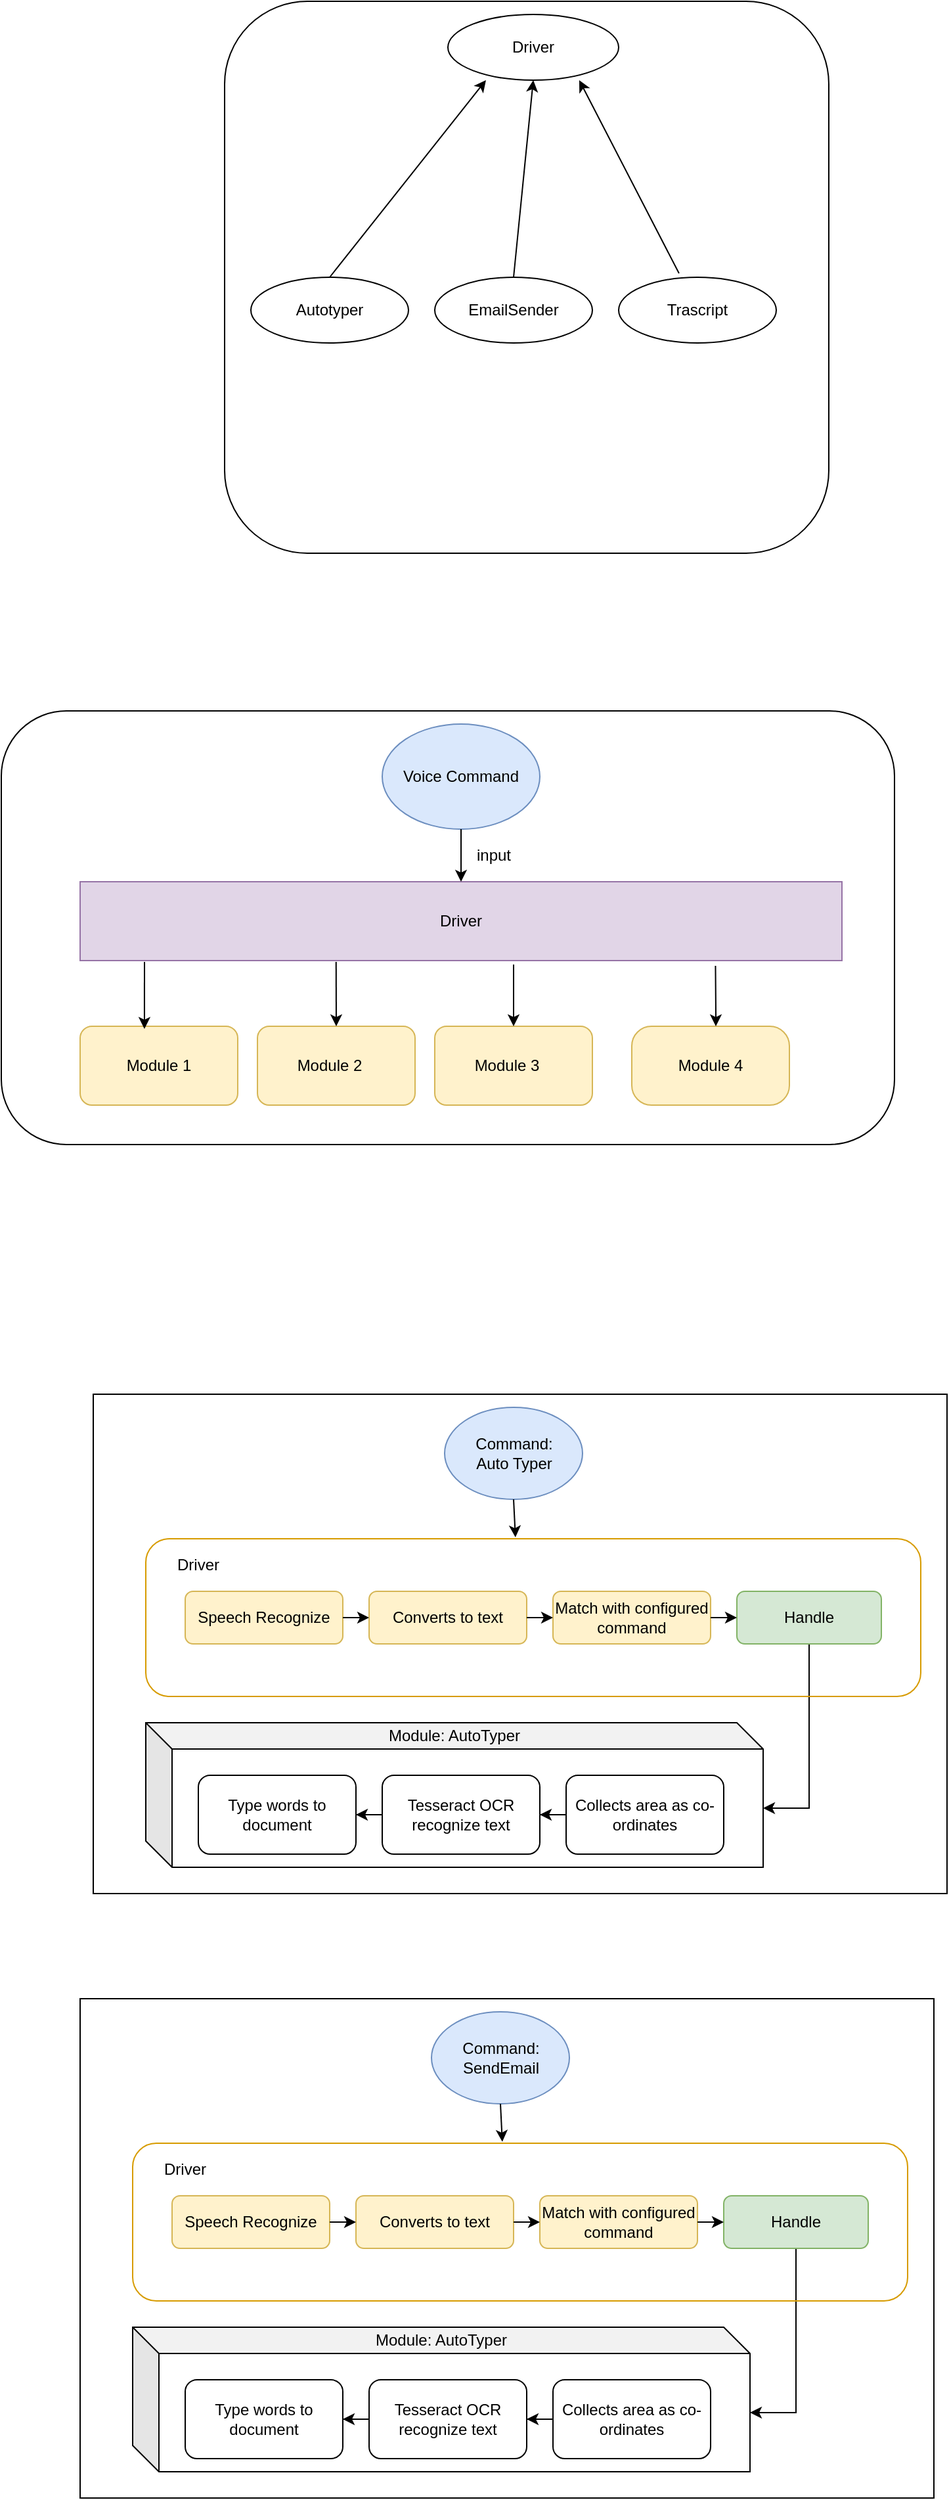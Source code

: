 <mxfile version="14.7.7" type="github">
  <diagram id="_rvKmbxVbI_udA72DElq" name="Page-1">
    <mxGraphModel dx="1320" dy="484" grid="1" gridSize="10" guides="1" tooltips="1" connect="1" arrows="1" fold="1" page="1" pageScale="1" pageWidth="850" pageHeight="1100" math="0" shadow="0">
      <root>
        <mxCell id="0" />
        <mxCell id="1" parent="0" />
        <mxCell id="s4NP5iCA15NapL6FiEoA-1" value="" style="rounded=1;whiteSpace=wrap;html=1;" parent="1" vertex="1">
          <mxGeometry x="220" y="50" width="460" height="420" as="geometry" />
        </mxCell>
        <mxCell id="s4NP5iCA15NapL6FiEoA-2" value="Driver" style="ellipse;whiteSpace=wrap;html=1;" parent="1" vertex="1">
          <mxGeometry x="390" y="60" width="130" height="50" as="geometry" />
        </mxCell>
        <mxCell id="s4NP5iCA15NapL6FiEoA-3" value="Autotyper" style="ellipse;whiteSpace=wrap;html=1;" parent="1" vertex="1">
          <mxGeometry x="240" y="260" width="120" height="50" as="geometry" />
        </mxCell>
        <mxCell id="s4NP5iCA15NapL6FiEoA-4" value="EmailSender" style="ellipse;whiteSpace=wrap;html=1;" parent="1" vertex="1">
          <mxGeometry x="380" y="260" width="120" height="50" as="geometry" />
        </mxCell>
        <mxCell id="s4NP5iCA15NapL6FiEoA-5" value="Trascript" style="ellipse;whiteSpace=wrap;html=1;" parent="1" vertex="1">
          <mxGeometry x="520" y="260" width="120" height="50" as="geometry" />
        </mxCell>
        <mxCell id="s4NP5iCA15NapL6FiEoA-6" value="" style="endArrow=classic;html=1;exitX=0.5;exitY=0;exitDx=0;exitDy=0;entryX=0.223;entryY=1;entryDx=0;entryDy=0;entryPerimeter=0;" parent="1" source="s4NP5iCA15NapL6FiEoA-3" target="s4NP5iCA15NapL6FiEoA-2" edge="1">
          <mxGeometry width="50" height="50" relative="1" as="geometry">
            <mxPoint x="400" y="260" as="sourcePoint" />
            <mxPoint x="450" y="210" as="targetPoint" />
          </mxGeometry>
        </mxCell>
        <mxCell id="s4NP5iCA15NapL6FiEoA-7" value="" style="endArrow=classic;html=1;exitX=0.5;exitY=0;exitDx=0;exitDy=0;entryX=0.5;entryY=1;entryDx=0;entryDy=0;" parent="1" source="s4NP5iCA15NapL6FiEoA-4" target="s4NP5iCA15NapL6FiEoA-2" edge="1">
          <mxGeometry width="50" height="50" relative="1" as="geometry">
            <mxPoint x="400" y="260" as="sourcePoint" />
            <mxPoint x="450" y="210" as="targetPoint" />
          </mxGeometry>
        </mxCell>
        <mxCell id="s4NP5iCA15NapL6FiEoA-8" value="" style="endArrow=classic;html=1;exitX=0.383;exitY=-0.06;exitDx=0;exitDy=0;exitPerimeter=0;entryX=0.769;entryY=1;entryDx=0;entryDy=0;entryPerimeter=0;" parent="1" source="s4NP5iCA15NapL6FiEoA-5" target="s4NP5iCA15NapL6FiEoA-2" edge="1">
          <mxGeometry width="50" height="50" relative="1" as="geometry">
            <mxPoint x="400" y="260" as="sourcePoint" />
            <mxPoint x="450" y="210" as="targetPoint" />
          </mxGeometry>
        </mxCell>
        <mxCell id="s4NP5iCA15NapL6FiEoA-9" value="" style="rounded=1;whiteSpace=wrap;html=1;" parent="1" vertex="1">
          <mxGeometry x="50" y="590" width="680" height="330" as="geometry" />
        </mxCell>
        <mxCell id="s4NP5iCA15NapL6FiEoA-10" value="Driver" style="rounded=0;whiteSpace=wrap;html=1;fillColor=#e1d5e7;strokeColor=#9673a6;" parent="1" vertex="1">
          <mxGeometry x="110" y="720" width="580" height="60" as="geometry" />
        </mxCell>
        <mxCell id="s4NP5iCA15NapL6FiEoA-11" value="" style="rounded=1;whiteSpace=wrap;html=1;fillColor=#fff2cc;strokeColor=#d6b656;" parent="1" vertex="1">
          <mxGeometry x="110" y="830" width="120" height="60" as="geometry" />
        </mxCell>
        <mxCell id="s4NP5iCA15NapL6FiEoA-12" value="Voice Command" style="ellipse;whiteSpace=wrap;html=1;fillColor=#dae8fc;strokeColor=#6c8ebf;" parent="1" vertex="1">
          <mxGeometry x="340" y="600" width="120" height="80" as="geometry" />
        </mxCell>
        <mxCell id="s4NP5iCA15NapL6FiEoA-13" value="" style="endArrow=classic;html=1;exitX=0.5;exitY=1;exitDx=0;exitDy=0;entryX=0.5;entryY=0;entryDx=0;entryDy=0;" parent="1" source="s4NP5iCA15NapL6FiEoA-12" target="s4NP5iCA15NapL6FiEoA-10" edge="1">
          <mxGeometry width="50" height="50" relative="1" as="geometry">
            <mxPoint x="400" y="800" as="sourcePoint" />
            <mxPoint x="450" y="750" as="targetPoint" />
          </mxGeometry>
        </mxCell>
        <mxCell id="s4NP5iCA15NapL6FiEoA-14" value="" style="endArrow=classic;html=1;entryX=0.408;entryY=0.033;entryDx=0;entryDy=0;entryPerimeter=0;" parent="1" target="s4NP5iCA15NapL6FiEoA-11" edge="1">
          <mxGeometry width="50" height="50" relative="1" as="geometry">
            <mxPoint x="159" y="781" as="sourcePoint" />
            <mxPoint x="410" y="750" as="targetPoint" />
          </mxGeometry>
        </mxCell>
        <mxCell id="s4NP5iCA15NapL6FiEoA-15" value="input" style="text;html=1;strokeColor=none;fillColor=none;align=center;verticalAlign=middle;whiteSpace=wrap;rounded=0;" parent="1" vertex="1">
          <mxGeometry x="405" y="690" width="40" height="20" as="geometry" />
        </mxCell>
        <mxCell id="s4NP5iCA15NapL6FiEoA-16" value="Module 1" style="text;html=1;strokeColor=none;fillColor=none;align=center;verticalAlign=middle;whiteSpace=wrap;rounded=0;" parent="1" vertex="1">
          <mxGeometry x="140" y="850" width="60" height="20" as="geometry" />
        </mxCell>
        <mxCell id="s4NP5iCA15NapL6FiEoA-17" value="" style="rounded=1;whiteSpace=wrap;html=1;fillColor=#fff2cc;strokeColor=#d6b656;" parent="1" vertex="1">
          <mxGeometry x="245" y="830" width="120" height="60" as="geometry" />
        </mxCell>
        <mxCell id="s4NP5iCA15NapL6FiEoA-18" value="" style="rounded=1;whiteSpace=wrap;html=1;fillColor=#fff2cc;strokeColor=#d6b656;" parent="1" vertex="1">
          <mxGeometry x="380" y="830" width="120" height="60" as="geometry" />
        </mxCell>
        <mxCell id="s4NP5iCA15NapL6FiEoA-19" value="" style="rounded=1;whiteSpace=wrap;html=1;arcSize=25;fillColor=#fff2cc;strokeColor=#d6b656;" parent="1" vertex="1">
          <mxGeometry x="530" y="830" width="120" height="60" as="geometry" />
        </mxCell>
        <mxCell id="s4NP5iCA15NapL6FiEoA-20" value="" style="endArrow=classic;html=1;exitX=0.336;exitY=1.017;exitDx=0;exitDy=0;exitPerimeter=0;entryX=0.5;entryY=0;entryDx=0;entryDy=0;" parent="1" source="s4NP5iCA15NapL6FiEoA-10" target="s4NP5iCA15NapL6FiEoA-17" edge="1">
          <mxGeometry width="50" height="50" relative="1" as="geometry">
            <mxPoint x="169.77" y="791.02" as="sourcePoint" />
            <mxPoint x="168.96" y="841.98" as="targetPoint" />
          </mxGeometry>
        </mxCell>
        <mxCell id="s4NP5iCA15NapL6FiEoA-21" value="Module 2" style="text;html=1;strokeColor=none;fillColor=none;align=center;verticalAlign=middle;whiteSpace=wrap;rounded=0;" parent="1" vertex="1">
          <mxGeometry x="270" y="850" width="60" height="20" as="geometry" />
        </mxCell>
        <mxCell id="s4NP5iCA15NapL6FiEoA-22" value="Module 3" style="text;html=1;strokeColor=none;fillColor=none;align=center;verticalAlign=middle;whiteSpace=wrap;rounded=0;" parent="1" vertex="1">
          <mxGeometry x="405" y="850" width="60" height="20" as="geometry" />
        </mxCell>
        <mxCell id="s4NP5iCA15NapL6FiEoA-23" value="" style="endArrow=classic;html=1;entryX=0.5;entryY=0;entryDx=0;entryDy=0;" parent="1" target="s4NP5iCA15NapL6FiEoA-18" edge="1">
          <mxGeometry width="50" height="50" relative="1" as="geometry">
            <mxPoint x="440" y="783" as="sourcePoint" />
            <mxPoint x="315" y="840" as="targetPoint" />
          </mxGeometry>
        </mxCell>
        <mxCell id="s4NP5iCA15NapL6FiEoA-26" value="" style="endArrow=classic;html=1;exitX=0.834;exitY=1.067;exitDx=0;exitDy=0;exitPerimeter=0;" parent="1" source="s4NP5iCA15NapL6FiEoA-10" edge="1">
          <mxGeometry width="50" height="50" relative="1" as="geometry">
            <mxPoint x="450" y="793" as="sourcePoint" />
            <mxPoint x="594" y="830" as="targetPoint" />
            <Array as="points">
              <mxPoint x="594" y="820" />
            </Array>
          </mxGeometry>
        </mxCell>
        <mxCell id="s4NP5iCA15NapL6FiEoA-27" value="Module 4" style="text;html=1;strokeColor=none;fillColor=none;align=center;verticalAlign=middle;whiteSpace=wrap;rounded=0;" parent="1" vertex="1">
          <mxGeometry x="560" y="850" width="60" height="20" as="geometry" />
        </mxCell>
        <mxCell id="s4NP5iCA15NapL6FiEoA-36" value="" style="rounded=0;whiteSpace=wrap;html=1;" parent="1" vertex="1">
          <mxGeometry x="120" y="1110" width="650" height="380" as="geometry" />
        </mxCell>
        <mxCell id="s4NP5iCA15NapL6FiEoA-37" value="Command:&lt;br&gt;Auto Typer" style="ellipse;whiteSpace=wrap;html=1;fillColor=#dae8fc;strokeColor=#6c8ebf;" parent="1" vertex="1">
          <mxGeometry x="387.5" y="1120" width="105" height="70" as="geometry" />
        </mxCell>
        <mxCell id="s4NP5iCA15NapL6FiEoA-40" value="Speech Recognize" style="rounded=1;whiteSpace=wrap;html=1;fillColor=#fff2cc;strokeColor=#d6b656;" parent="1" vertex="1">
          <mxGeometry x="190" y="1260" width="120" height="40" as="geometry" />
        </mxCell>
        <mxCell id="s4NP5iCA15NapL6FiEoA-43" value="Converts to text" style="rounded=1;whiteSpace=wrap;html=1;fillColor=#fff2cc;strokeColor=#d6b656;" parent="1" vertex="1">
          <mxGeometry x="330" y="1260" width="120" height="40" as="geometry" />
        </mxCell>
        <mxCell id="s4NP5iCA15NapL6FiEoA-45" value="" style="endArrow=classic;html=1;entryX=0;entryY=0.5;entryDx=0;entryDy=0;" parent="1" target="s4NP5iCA15NapL6FiEoA-43" edge="1">
          <mxGeometry width="50" height="50" relative="1" as="geometry">
            <mxPoint x="310" y="1280" as="sourcePoint" />
            <mxPoint x="370" y="1300" as="targetPoint" />
          </mxGeometry>
        </mxCell>
        <mxCell id="s4NP5iCA15NapL6FiEoA-46" value="Driver" style="text;html=1;strokeColor=none;fillColor=none;align=center;verticalAlign=middle;whiteSpace=wrap;rounded=0;" parent="1" vertex="1">
          <mxGeometry x="180" y="1230" width="40" height="20" as="geometry" />
        </mxCell>
        <mxCell id="s4NP5iCA15NapL6FiEoA-47" value="Match with configured&lt;br&gt;command" style="rounded=1;whiteSpace=wrap;html=1;fillColor=#fff2cc;strokeColor=#d6b656;" parent="1" vertex="1">
          <mxGeometry x="470" y="1260" width="120" height="40" as="geometry" />
        </mxCell>
        <mxCell id="s4NP5iCA15NapL6FiEoA-49" value="" style="endArrow=classic;html=1;exitX=1;exitY=0.5;exitDx=0;exitDy=0;entryX=0;entryY=0.5;entryDx=0;entryDy=0;" parent="1" source="s4NP5iCA15NapL6FiEoA-43" target="s4NP5iCA15NapL6FiEoA-47" edge="1">
          <mxGeometry width="50" height="50" relative="1" as="geometry">
            <mxPoint x="380" y="1210" as="sourcePoint" />
            <mxPoint x="430" y="1160" as="targetPoint" />
          </mxGeometry>
        </mxCell>
        <mxCell id="s4NP5iCA15NapL6FiEoA-58" value="" style="edgeStyle=orthogonalEdgeStyle;rounded=0;orthogonalLoop=1;jettySize=auto;html=1;entryX=0;entryY=0;entryDx=470;entryDy=65;entryPerimeter=0;" parent="1" source="s4NP5iCA15NapL6FiEoA-50" target="s4NP5iCA15NapL6FiEoA-54" edge="1">
          <mxGeometry relative="1" as="geometry" />
        </mxCell>
        <mxCell id="s4NP5iCA15NapL6FiEoA-50" value="Handle" style="rounded=1;whiteSpace=wrap;html=1;fillColor=#d5e8d4;strokeColor=#82b366;" parent="1" vertex="1">
          <mxGeometry x="610" y="1260" width="110" height="40" as="geometry" />
        </mxCell>
        <mxCell id="s4NP5iCA15NapL6FiEoA-51" value="" style="endArrow=classic;html=1;exitX=1;exitY=0.5;exitDx=0;exitDy=0;entryX=0;entryY=0.5;entryDx=0;entryDy=0;" parent="1" source="s4NP5iCA15NapL6FiEoA-47" target="s4NP5iCA15NapL6FiEoA-50" edge="1">
          <mxGeometry width="50" height="50" relative="1" as="geometry">
            <mxPoint x="400" y="1320" as="sourcePoint" />
            <mxPoint x="450" y="1270" as="targetPoint" />
          </mxGeometry>
        </mxCell>
        <mxCell id="s4NP5iCA15NapL6FiEoA-52" value="" style="rounded=1;whiteSpace=wrap;html=1;strokeColor=#d79b00;fillColor=none;" parent="1" vertex="1">
          <mxGeometry x="160" y="1220" width="590" height="120" as="geometry" />
        </mxCell>
        <mxCell id="s4NP5iCA15NapL6FiEoA-54" value="" style="shape=cube;whiteSpace=wrap;html=1;boundedLbl=1;backgroundOutline=1;darkOpacity=0.05;darkOpacity2=0.1;fillColor=none;" parent="1" vertex="1">
          <mxGeometry x="160" y="1360" width="470" height="110" as="geometry" />
        </mxCell>
        <mxCell id="s4NP5iCA15NapL6FiEoA-63" value="" style="edgeStyle=orthogonalEdgeStyle;rounded=0;orthogonalLoop=1;jettySize=auto;html=1;" parent="1" source="s4NP5iCA15NapL6FiEoA-55" target="s4NP5iCA15NapL6FiEoA-56" edge="1">
          <mxGeometry relative="1" as="geometry" />
        </mxCell>
        <mxCell id="s4NP5iCA15NapL6FiEoA-55" value="Collects area as co-ordinates" style="rounded=1;whiteSpace=wrap;html=1;fillColor=none;" parent="1" vertex="1">
          <mxGeometry x="480" y="1400" width="120" height="60" as="geometry" />
        </mxCell>
        <mxCell id="s4NP5iCA15NapL6FiEoA-64" value="" style="edgeStyle=orthogonalEdgeStyle;rounded=0;orthogonalLoop=1;jettySize=auto;html=1;" parent="1" source="s4NP5iCA15NapL6FiEoA-56" target="s4NP5iCA15NapL6FiEoA-57" edge="1">
          <mxGeometry relative="1" as="geometry" />
        </mxCell>
        <mxCell id="s4NP5iCA15NapL6FiEoA-56" value="Tesseract OCR&lt;br&gt;recognize text" style="rounded=1;whiteSpace=wrap;html=1;fillColor=none;" parent="1" vertex="1">
          <mxGeometry x="340" y="1400" width="120" height="60" as="geometry" />
        </mxCell>
        <mxCell id="s4NP5iCA15NapL6FiEoA-57" value="Type words to document" style="rounded=1;whiteSpace=wrap;html=1;fillColor=none;" parent="1" vertex="1">
          <mxGeometry x="200" y="1400" width="120" height="60" as="geometry" />
        </mxCell>
        <mxCell id="s4NP5iCA15NapL6FiEoA-61" value="Module: AutoTyper" style="text;html=1;strokeColor=none;fillColor=none;align=center;verticalAlign=middle;whiteSpace=wrap;rounded=0;" parent="1" vertex="1">
          <mxGeometry x="320" y="1360" width="150" height="20" as="geometry" />
        </mxCell>
        <mxCell id="s4NP5iCA15NapL6FiEoA-62" value="" style="endArrow=classic;html=1;exitX=0.5;exitY=1;exitDx=0;exitDy=0;entryX=0.477;entryY=-0.009;entryDx=0;entryDy=0;entryPerimeter=0;" parent="1" source="s4NP5iCA15NapL6FiEoA-37" target="s4NP5iCA15NapL6FiEoA-52" edge="1">
          <mxGeometry width="50" height="50" relative="1" as="geometry">
            <mxPoint x="430" y="1290" as="sourcePoint" />
            <mxPoint x="438" y="1210" as="targetPoint" />
          </mxGeometry>
        </mxCell>
        <mxCell id="-9m50heLHAJEbFhrCl9v-2" value="" style="rounded=0;whiteSpace=wrap;html=1;" vertex="1" parent="1">
          <mxGeometry x="110" y="1570" width="650" height="380" as="geometry" />
        </mxCell>
        <mxCell id="-9m50heLHAJEbFhrCl9v-3" value="Command:&lt;br&gt;SendEmail" style="ellipse;whiteSpace=wrap;html=1;fillColor=#dae8fc;strokeColor=#6c8ebf;" vertex="1" parent="1">
          <mxGeometry x="377.5" y="1580" width="105" height="70" as="geometry" />
        </mxCell>
        <mxCell id="-9m50heLHAJEbFhrCl9v-4" value="Speech Recognize" style="rounded=1;whiteSpace=wrap;html=1;fillColor=#fff2cc;strokeColor=#d6b656;" vertex="1" parent="1">
          <mxGeometry x="180" y="1720" width="120" height="40" as="geometry" />
        </mxCell>
        <mxCell id="-9m50heLHAJEbFhrCl9v-5" value="Converts to text" style="rounded=1;whiteSpace=wrap;html=1;fillColor=#fff2cc;strokeColor=#d6b656;" vertex="1" parent="1">
          <mxGeometry x="320" y="1720" width="120" height="40" as="geometry" />
        </mxCell>
        <mxCell id="-9m50heLHAJEbFhrCl9v-6" value="" style="endArrow=classic;html=1;entryX=0;entryY=0.5;entryDx=0;entryDy=0;" edge="1" parent="1" target="-9m50heLHAJEbFhrCl9v-5">
          <mxGeometry width="50" height="50" relative="1" as="geometry">
            <mxPoint x="300" y="1740" as="sourcePoint" />
            <mxPoint x="360" y="1760" as="targetPoint" />
          </mxGeometry>
        </mxCell>
        <mxCell id="-9m50heLHAJEbFhrCl9v-7" value="Driver" style="text;html=1;strokeColor=none;fillColor=none;align=center;verticalAlign=middle;whiteSpace=wrap;rounded=0;" vertex="1" parent="1">
          <mxGeometry x="170" y="1690" width="40" height="20" as="geometry" />
        </mxCell>
        <mxCell id="-9m50heLHAJEbFhrCl9v-8" value="Match with configured&lt;br&gt;command" style="rounded=1;whiteSpace=wrap;html=1;fillColor=#fff2cc;strokeColor=#d6b656;" vertex="1" parent="1">
          <mxGeometry x="460" y="1720" width="120" height="40" as="geometry" />
        </mxCell>
        <mxCell id="-9m50heLHAJEbFhrCl9v-9" value="" style="endArrow=classic;html=1;exitX=1;exitY=0.5;exitDx=0;exitDy=0;entryX=0;entryY=0.5;entryDx=0;entryDy=0;" edge="1" parent="1" source="-9m50heLHAJEbFhrCl9v-5" target="-9m50heLHAJEbFhrCl9v-8">
          <mxGeometry width="50" height="50" relative="1" as="geometry">
            <mxPoint x="370" y="1670" as="sourcePoint" />
            <mxPoint x="420" y="1620" as="targetPoint" />
          </mxGeometry>
        </mxCell>
        <mxCell id="-9m50heLHAJEbFhrCl9v-10" value="" style="edgeStyle=orthogonalEdgeStyle;rounded=0;orthogonalLoop=1;jettySize=auto;html=1;entryX=0;entryY=0;entryDx=470;entryDy=65;entryPerimeter=0;" edge="1" parent="1" source="-9m50heLHAJEbFhrCl9v-11" target="-9m50heLHAJEbFhrCl9v-14">
          <mxGeometry relative="1" as="geometry" />
        </mxCell>
        <mxCell id="-9m50heLHAJEbFhrCl9v-11" value="Handle" style="rounded=1;whiteSpace=wrap;html=1;fillColor=#d5e8d4;strokeColor=#82b366;" vertex="1" parent="1">
          <mxGeometry x="600" y="1720" width="110" height="40" as="geometry" />
        </mxCell>
        <mxCell id="-9m50heLHAJEbFhrCl9v-12" value="" style="endArrow=classic;html=1;exitX=1;exitY=0.5;exitDx=0;exitDy=0;entryX=0;entryY=0.5;entryDx=0;entryDy=0;" edge="1" parent="1" source="-9m50heLHAJEbFhrCl9v-8" target="-9m50heLHAJEbFhrCl9v-11">
          <mxGeometry width="50" height="50" relative="1" as="geometry">
            <mxPoint x="390" y="1780" as="sourcePoint" />
            <mxPoint x="440" y="1730" as="targetPoint" />
          </mxGeometry>
        </mxCell>
        <mxCell id="-9m50heLHAJEbFhrCl9v-13" value="" style="rounded=1;whiteSpace=wrap;html=1;strokeColor=#d79b00;fillColor=none;" vertex="1" parent="1">
          <mxGeometry x="150" y="1680" width="590" height="120" as="geometry" />
        </mxCell>
        <mxCell id="-9m50heLHAJEbFhrCl9v-14" value="" style="shape=cube;whiteSpace=wrap;html=1;boundedLbl=1;backgroundOutline=1;darkOpacity=0.05;darkOpacity2=0.1;fillColor=none;" vertex="1" parent="1">
          <mxGeometry x="150" y="1820" width="470" height="110" as="geometry" />
        </mxCell>
        <mxCell id="-9m50heLHAJEbFhrCl9v-15" value="" style="edgeStyle=orthogonalEdgeStyle;rounded=0;orthogonalLoop=1;jettySize=auto;html=1;" edge="1" parent="1" source="-9m50heLHAJEbFhrCl9v-16" target="-9m50heLHAJEbFhrCl9v-18">
          <mxGeometry relative="1" as="geometry" />
        </mxCell>
        <mxCell id="-9m50heLHAJEbFhrCl9v-16" value="Collects area as co-ordinates" style="rounded=1;whiteSpace=wrap;html=1;fillColor=none;" vertex="1" parent="1">
          <mxGeometry x="470" y="1860" width="120" height="60" as="geometry" />
        </mxCell>
        <mxCell id="-9m50heLHAJEbFhrCl9v-17" value="" style="edgeStyle=orthogonalEdgeStyle;rounded=0;orthogonalLoop=1;jettySize=auto;html=1;" edge="1" parent="1" source="-9m50heLHAJEbFhrCl9v-18" target="-9m50heLHAJEbFhrCl9v-19">
          <mxGeometry relative="1" as="geometry" />
        </mxCell>
        <mxCell id="-9m50heLHAJEbFhrCl9v-18" value="Tesseract OCR&lt;br&gt;recognize text" style="rounded=1;whiteSpace=wrap;html=1;fillColor=none;" vertex="1" parent="1">
          <mxGeometry x="330" y="1860" width="120" height="60" as="geometry" />
        </mxCell>
        <mxCell id="-9m50heLHAJEbFhrCl9v-19" value="Type words to document" style="rounded=1;whiteSpace=wrap;html=1;fillColor=none;" vertex="1" parent="1">
          <mxGeometry x="190" y="1860" width="120" height="60" as="geometry" />
        </mxCell>
        <mxCell id="-9m50heLHAJEbFhrCl9v-20" value="Module: AutoTyper" style="text;html=1;strokeColor=none;fillColor=none;align=center;verticalAlign=middle;whiteSpace=wrap;rounded=0;" vertex="1" parent="1">
          <mxGeometry x="310" y="1820" width="150" height="20" as="geometry" />
        </mxCell>
        <mxCell id="-9m50heLHAJEbFhrCl9v-21" value="" style="endArrow=classic;html=1;exitX=0.5;exitY=1;exitDx=0;exitDy=0;entryX=0.477;entryY=-0.009;entryDx=0;entryDy=0;entryPerimeter=0;" edge="1" parent="1" source="-9m50heLHAJEbFhrCl9v-3" target="-9m50heLHAJEbFhrCl9v-13">
          <mxGeometry width="50" height="50" relative="1" as="geometry">
            <mxPoint x="420" y="1750" as="sourcePoint" />
            <mxPoint x="428" y="1670" as="targetPoint" />
          </mxGeometry>
        </mxCell>
      </root>
    </mxGraphModel>
  </diagram>
</mxfile>

